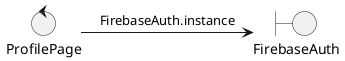 @startuml
control ProfilePage
boundary FirebaseAuth

(ProfilePage) -> (FirebaseAuth): FirebaseAuth.instance

@enduml
